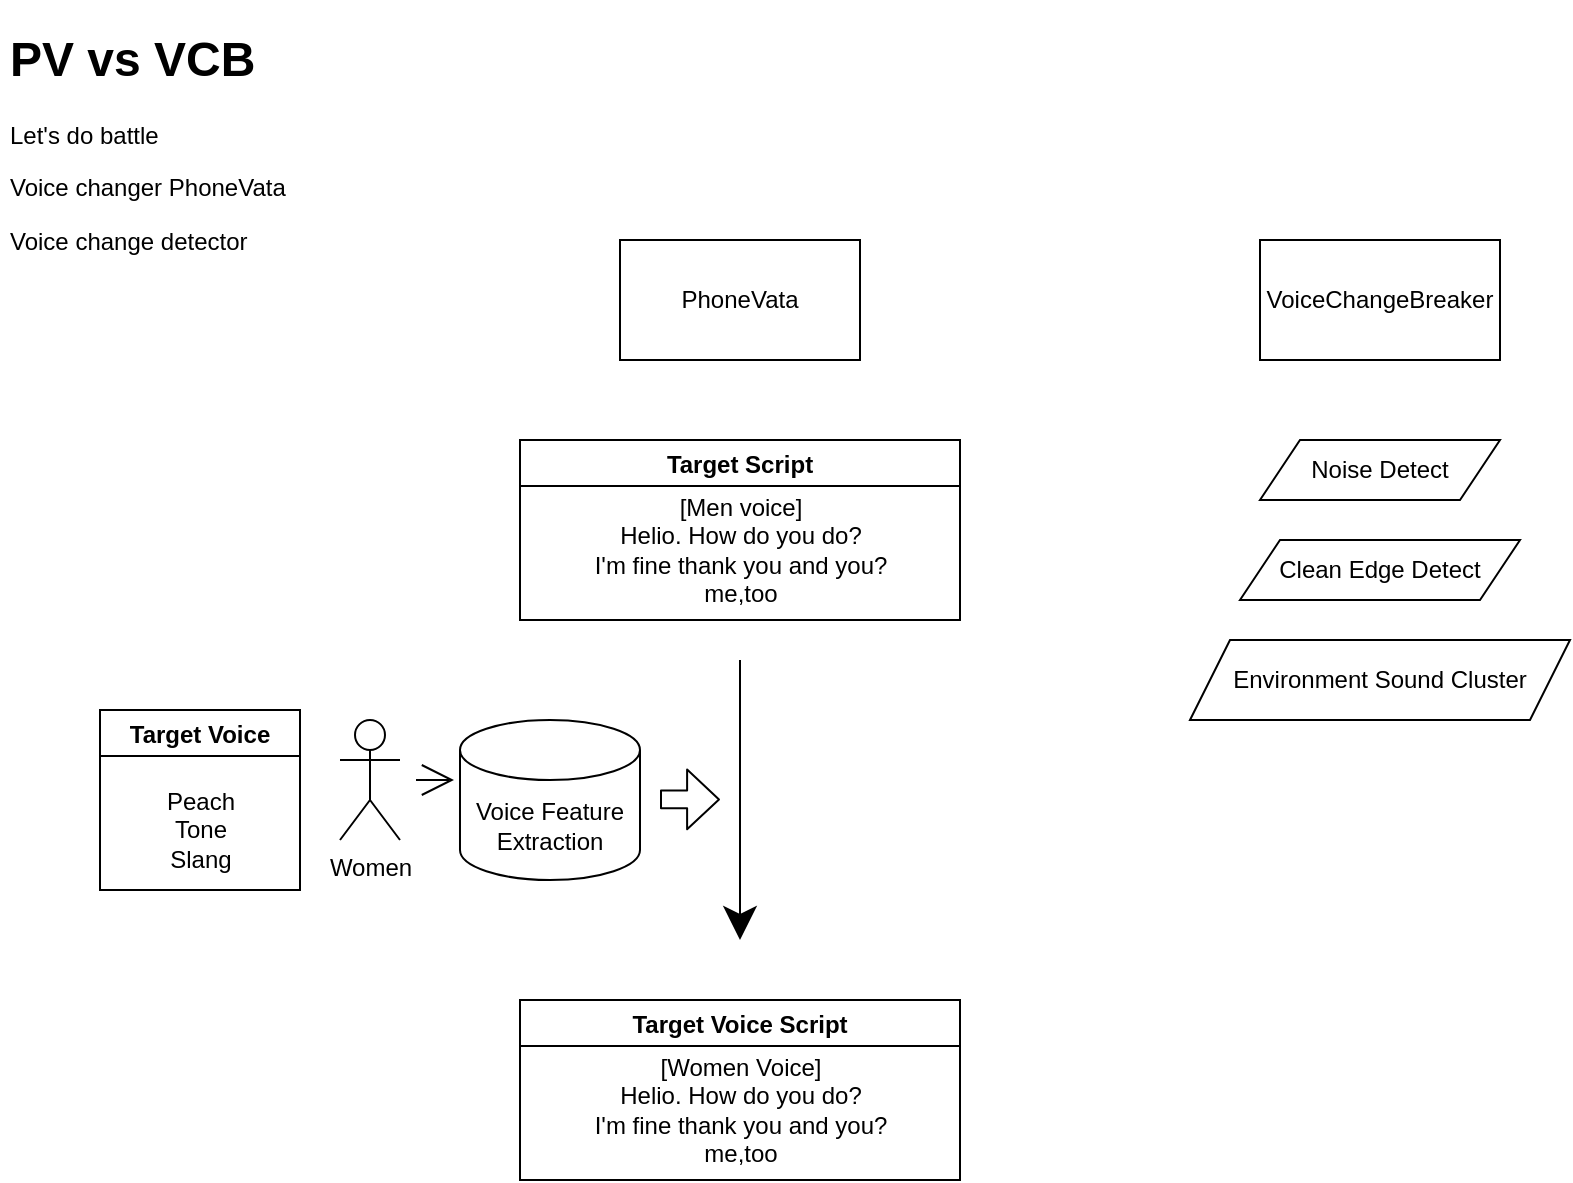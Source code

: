 <mxfile version="15.3.4" type="github">
  <diagram id="aPpwis8wVv6BTGHh6oKa" name="Page-1">
    <mxGraphModel dx="2062" dy="1162" grid="1" gridSize="10" guides="1" tooltips="1" connect="1" arrows="1" fold="1" page="1" pageScale="1" pageWidth="1169" pageHeight="827" math="0" shadow="0">
      <root>
        <mxCell id="0" />
        <mxCell id="1" parent="0" />
        <mxCell id="IXanY_waXnLPO531L0gg-1" value="PhoneVata" style="rounded=0;whiteSpace=wrap;html=1;hachureGap=4;pointerEvents=0;" vertex="1" parent="1">
          <mxGeometry x="320" y="120" width="120" height="60" as="geometry" />
        </mxCell>
        <mxCell id="IXanY_waXnLPO531L0gg-2" value="VoiceChangeBreaker" style="rounded=0;whiteSpace=wrap;html=1;hachureGap=4;pointerEvents=0;" vertex="1" parent="1">
          <mxGeometry x="640" y="120" width="120" height="60" as="geometry" />
        </mxCell>
        <mxCell id="IXanY_waXnLPO531L0gg-3" value="&lt;h1&gt;PV vs VCB&lt;/h1&gt;&lt;p&gt;Let&#39;s do battle&lt;/p&gt;&lt;p&gt;Voice changer PhoneVata&lt;/p&gt;&lt;p&gt;Voice change detector&amp;nbsp;&lt;/p&gt;&lt;p&gt;&lt;br&gt;&lt;/p&gt;" style="text;html=1;strokeColor=none;fillColor=none;spacing=5;spacingTop=-20;whiteSpace=wrap;overflow=hidden;rounded=0;hachureGap=4;pointerEvents=0;" vertex="1" parent="1">
          <mxGeometry x="10" y="10" width="180" height="270" as="geometry" />
        </mxCell>
        <mxCell id="IXanY_waXnLPO531L0gg-8" value="" style="edgeStyle=none;curved=1;rounded=0;orthogonalLoop=1;jettySize=auto;html=1;endArrow=open;startSize=14;endSize=14;sourcePerimeterSpacing=8;targetPerimeterSpacing=8;" edge="1" parent="1" source="IXanY_waXnLPO531L0gg-4">
          <mxGeometry relative="1" as="geometry">
            <mxPoint x="237" y="390" as="targetPoint" />
          </mxGeometry>
        </mxCell>
        <mxCell id="IXanY_waXnLPO531L0gg-4" value="Women" style="shape=umlActor;verticalLabelPosition=bottom;verticalAlign=top;html=1;outlineConnect=0;hachureGap=4;pointerEvents=0;" vertex="1" parent="1">
          <mxGeometry x="180" y="360" width="30" height="60" as="geometry" />
        </mxCell>
        <mxCell id="IXanY_waXnLPO531L0gg-9" value="Voice Feature&lt;br&gt;Extraction" style="shape=cylinder3;whiteSpace=wrap;html=1;boundedLbl=1;backgroundOutline=1;size=15;hachureGap=4;pointerEvents=0;" vertex="1" parent="1">
          <mxGeometry x="240" y="360" width="90" height="80" as="geometry" />
        </mxCell>
        <mxCell id="IXanY_waXnLPO531L0gg-10" value="Target Script" style="swimlane;hachureGap=4;pointerEvents=0;" vertex="1" parent="1">
          <mxGeometry x="270" y="220" width="220" height="90" as="geometry" />
        </mxCell>
        <mxCell id="IXanY_waXnLPO531L0gg-11" value="[Men voice]&lt;br&gt;Helio. How do you do?&lt;br&gt;I&#39;m fine thank you and you?&lt;br&gt;me,too" style="text;html=1;align=center;verticalAlign=middle;resizable=0;points=[];autosize=1;strokeColor=none;fillColor=none;" vertex="1" parent="IXanY_waXnLPO531L0gg-10">
          <mxGeometry x="30" y="25" width="160" height="60" as="geometry" />
        </mxCell>
        <mxCell id="IXanY_waXnLPO531L0gg-12" value="" style="endArrow=classic;html=1;startSize=14;endSize=14;sourcePerimeterSpacing=8;targetPerimeterSpacing=8;" edge="1" parent="1">
          <mxGeometry width="50" height="50" relative="1" as="geometry">
            <mxPoint x="380" y="330" as="sourcePoint" />
            <mxPoint x="380" y="470" as="targetPoint" />
          </mxGeometry>
        </mxCell>
        <mxCell id="IXanY_waXnLPO531L0gg-13" value="Target Voice Script" style="swimlane;hachureGap=4;pointerEvents=0;" vertex="1" parent="1">
          <mxGeometry x="270" y="500" width="220" height="90" as="geometry" />
        </mxCell>
        <mxCell id="IXanY_waXnLPO531L0gg-14" value="[Women Voice]&lt;br&gt;Helio. How do you do?&lt;br&gt;I&#39;m fine thank you and you?&lt;br&gt;me,too" style="text;html=1;align=center;verticalAlign=middle;resizable=0;points=[];autosize=1;strokeColor=none;fillColor=none;" vertex="1" parent="IXanY_waXnLPO531L0gg-13">
          <mxGeometry x="30" y="25" width="160" height="60" as="geometry" />
        </mxCell>
        <mxCell id="IXanY_waXnLPO531L0gg-15" value="" style="shape=flexArrow;endArrow=classic;html=1;startSize=14;endSize=4.981;sourcePerimeterSpacing=8;targetPerimeterSpacing=8;width=8.889;" edge="1" parent="1">
          <mxGeometry width="50" height="50" relative="1" as="geometry">
            <mxPoint x="340" y="399.71" as="sourcePoint" />
            <mxPoint x="370" y="399.71" as="targetPoint" />
          </mxGeometry>
        </mxCell>
        <mxCell id="IXanY_waXnLPO531L0gg-16" value="Target Voice" style="swimlane;hachureGap=4;pointerEvents=0;" vertex="1" parent="1">
          <mxGeometry x="60" y="355" width="100" height="90" as="geometry" />
        </mxCell>
        <mxCell id="IXanY_waXnLPO531L0gg-17" value="Peach&lt;br&gt;Tone&lt;br&gt;Slang" style="text;html=1;align=center;verticalAlign=middle;resizable=0;points=[];autosize=1;strokeColor=none;fillColor=none;" vertex="1" parent="IXanY_waXnLPO531L0gg-16">
          <mxGeometry x="25" y="35" width="50" height="50" as="geometry" />
        </mxCell>
        <mxCell id="IXanY_waXnLPO531L0gg-18" value="Noise Detect" style="shape=parallelogram;perimeter=parallelogramPerimeter;whiteSpace=wrap;html=1;fixedSize=1;hachureGap=4;pointerEvents=0;" vertex="1" parent="1">
          <mxGeometry x="640" y="220" width="120" height="30" as="geometry" />
        </mxCell>
        <mxCell id="IXanY_waXnLPO531L0gg-19" value="Clean Edge Detect" style="shape=parallelogram;perimeter=parallelogramPerimeter;whiteSpace=wrap;html=1;fixedSize=1;hachureGap=4;pointerEvents=0;" vertex="1" parent="1">
          <mxGeometry x="630" y="270" width="140" height="30" as="geometry" />
        </mxCell>
        <mxCell id="IXanY_waXnLPO531L0gg-20" value="Environment Sound Cluster" style="shape=parallelogram;perimeter=parallelogramPerimeter;whiteSpace=wrap;html=1;fixedSize=1;hachureGap=4;pointerEvents=0;" vertex="1" parent="1">
          <mxGeometry x="605" y="320" width="190" height="40" as="geometry" />
        </mxCell>
      </root>
    </mxGraphModel>
  </diagram>
</mxfile>
